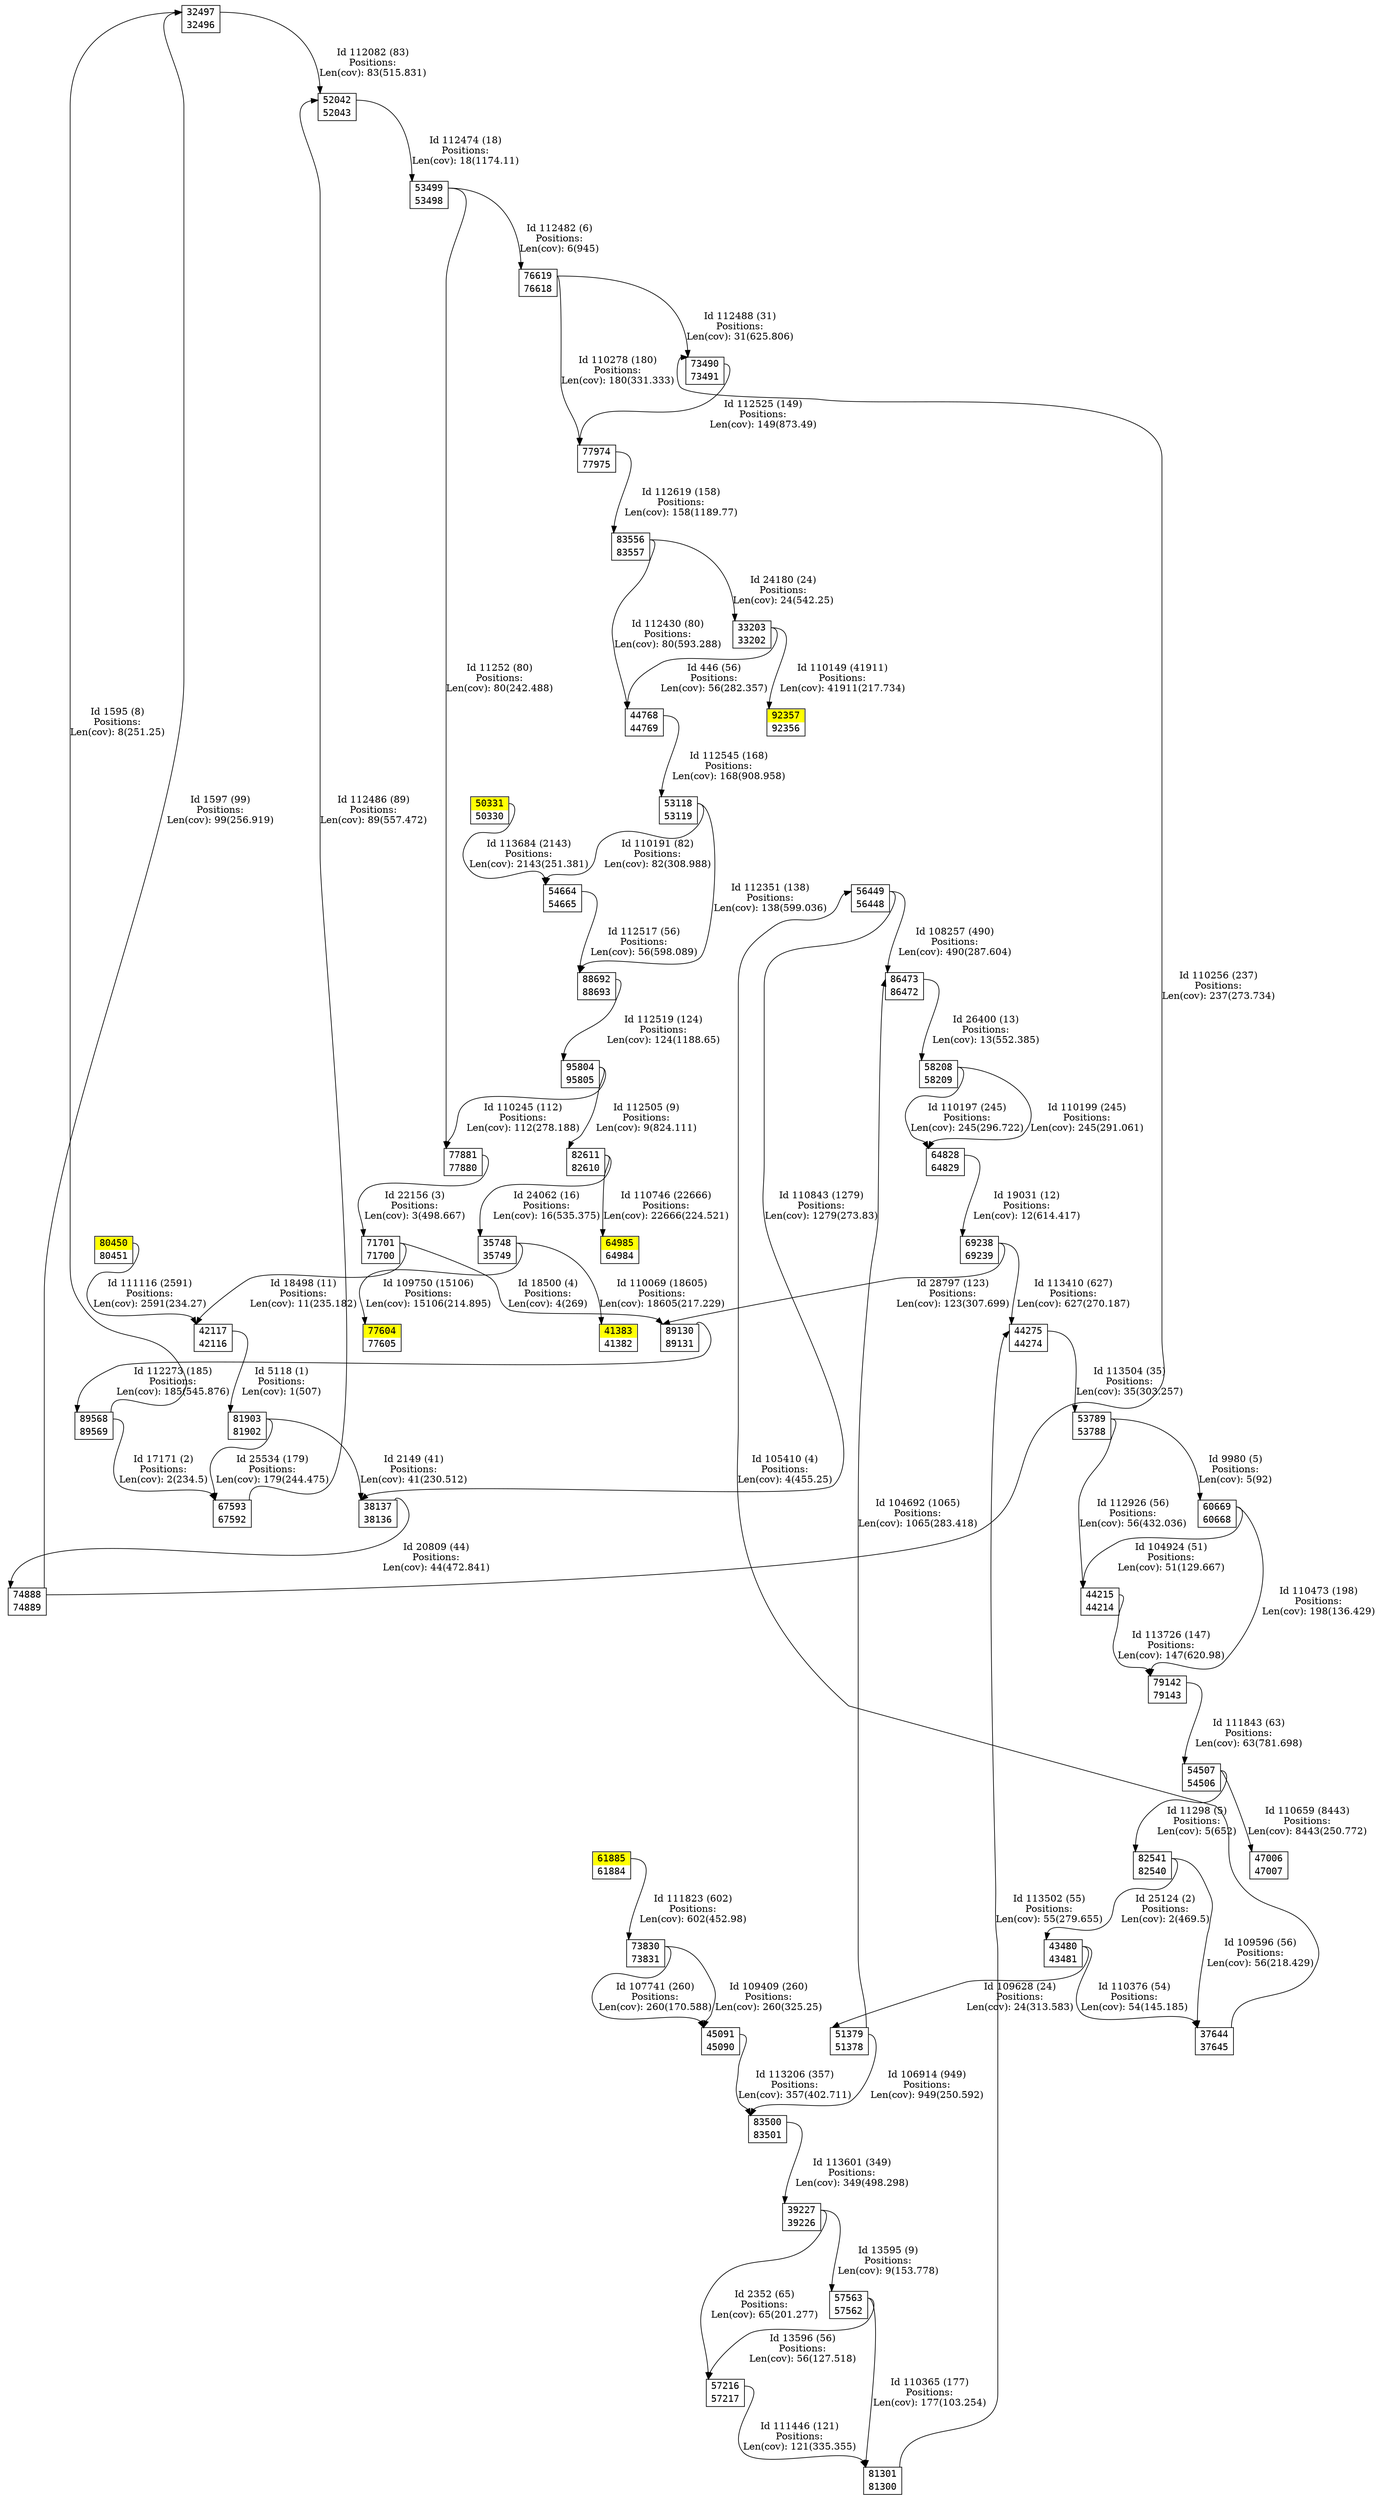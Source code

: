 digraph graph_picture {
node[fontname=<Courier> ,penwidth=<1.8> ,shape=<plaintext> ]
vertex_32496_32497[label=<<TABLE BORDER="1" CELLSPACING="0" >
<TR><TD BORDER="0" PORT = "port_32497_in" color="white" bgcolor="white" ></TD><TD BORDER="0" color="white" bgcolor="white" >32497</TD><TD BORDER="0" PORT = "port_32497_out" color="white" bgcolor="white" ></TD></TR>
<TR><TD BORDER="0" PORT = "port_32496_out" color="white" bgcolor="white" ></TD><TD BORDER="0" color="white" bgcolor="white" >32496</TD><TD BORDER="0" PORT = "port_32496_in" color="white" bgcolor="white" ></TD></TR>
</TABLE>> ,color=<black> ,URL=</vertex/32497.svg> ]
vertex_33202_33203[label=<<TABLE BORDER="1" CELLSPACING="0" >
<TR><TD BORDER="0" PORT = "port_33203_in" color="white" bgcolor="white" ></TD><TD BORDER="0" color="white" bgcolor="white" >33203</TD><TD BORDER="0" PORT = "port_33203_out" color="white" bgcolor="white" ></TD></TR>
<TR><TD BORDER="0" PORT = "port_33202_out" color="white" bgcolor="white" ></TD><TD BORDER="0" color="white" bgcolor="white" >33202</TD><TD BORDER="0" PORT = "port_33202_in" color="white" bgcolor="white" ></TD></TR>
</TABLE>> ,color=<black> ,URL=</vertex/33203.svg> ]
vertex_35748_35749[label=<<TABLE BORDER="1" CELLSPACING="0" >
<TR><TD BORDER="0" PORT = "port_35748_in" color="white" bgcolor="white" ></TD><TD BORDER="0" color="white" bgcolor="white" >35748</TD><TD BORDER="0" PORT = "port_35748_out" color="white" bgcolor="white" ></TD></TR>
<TR><TD BORDER="0" PORT = "port_35749_out" color="white" bgcolor="white" ></TD><TD BORDER="0" color="white" bgcolor="white" >35749</TD><TD BORDER="0" PORT = "port_35749_in" color="white" bgcolor="white" ></TD></TR>
</TABLE>> ,color=<black> ,URL=</vertex/35748.svg> ]
vertex_37644_37645[label=<<TABLE BORDER="1" CELLSPACING="0" >
<TR><TD BORDER="0" PORT = "port_37644_in" color="white" bgcolor="white" ></TD><TD BORDER="0" color="white" bgcolor="white" >37644</TD><TD BORDER="0" PORT = "port_37644_out" color="white" bgcolor="white" ></TD></TR>
<TR><TD BORDER="0" PORT = "port_37645_out" color="white" bgcolor="white" ></TD><TD BORDER="0" color="white" bgcolor="white" >37645</TD><TD BORDER="0" PORT = "port_37645_in" color="white" bgcolor="white" ></TD></TR>
</TABLE>> ,color=<black> ,URL=</vertex/37644.svg> ]
vertex_38136_38137[label=<<TABLE BORDER="1" CELLSPACING="0" >
<TR><TD BORDER="0" PORT = "port_38137_in" color="white" bgcolor="white" ></TD><TD BORDER="0" color="white" bgcolor="white" >38137</TD><TD BORDER="0" PORT = "port_38137_out" color="white" bgcolor="white" ></TD></TR>
<TR><TD BORDER="0" PORT = "port_38136_out" color="white" bgcolor="white" ></TD><TD BORDER="0" color="white" bgcolor="white" >38136</TD><TD BORDER="0" PORT = "port_38136_in" color="white" bgcolor="white" ></TD></TR>
</TABLE>> ,color=<black> ,URL=</vertex/38137.svg> ]
vertex_39226_39227[label=<<TABLE BORDER="1" CELLSPACING="0" >
<TR><TD BORDER="0" PORT = "port_39227_in" color="white" bgcolor="white" ></TD><TD BORDER="0" color="white" bgcolor="white" >39227</TD><TD BORDER="0" PORT = "port_39227_out" color="white" bgcolor="white" ></TD></TR>
<TR><TD BORDER="0" PORT = "port_39226_out" color="white" bgcolor="white" ></TD><TD BORDER="0" color="white" bgcolor="white" >39226</TD><TD BORDER="0" PORT = "port_39226_in" color="white" bgcolor="white" ></TD></TR>
</TABLE>> ,color=<black> ,URL=</vertex/39227.svg> ]
vertex_41382_41383[label=<<TABLE BORDER="1" CELLSPACING="0" >
<TR><TD BORDER="0" PORT = "port_41383_in" color="yellow" bgcolor="yellow" ></TD><TD BORDER="0" color="yellow" bgcolor="yellow" >41383</TD><TD BORDER="0" PORT = "port_41383_out" color="yellow" bgcolor="yellow" ></TD></TR>
<TR><TD BORDER="0" PORT = "port_41382_out" color="white" bgcolor="white" ></TD><TD BORDER="0" color="white" bgcolor="white" >41382</TD><TD BORDER="0" PORT = "port_41382_in" color="white" bgcolor="white" ></TD></TR>
</TABLE>> ,color=<black> ,URL=</vertex/41383.svg> ]
vertex_42116_42117[label=<<TABLE BORDER="1" CELLSPACING="0" >
<TR><TD BORDER="0" PORT = "port_42117_in" color="white" bgcolor="white" ></TD><TD BORDER="0" color="white" bgcolor="white" >42117</TD><TD BORDER="0" PORT = "port_42117_out" color="white" bgcolor="white" ></TD></TR>
<TR><TD BORDER="0" PORT = "port_42116_out" color="white" bgcolor="white" ></TD><TD BORDER="0" color="white" bgcolor="white" >42116</TD><TD BORDER="0" PORT = "port_42116_in" color="white" bgcolor="white" ></TD></TR>
</TABLE>> ,color=<black> ,URL=</vertex/42117.svg> ]
vertex_43480_43481[label=<<TABLE BORDER="1" CELLSPACING="0" >
<TR><TD BORDER="0" PORT = "port_43480_in" color="white" bgcolor="white" ></TD><TD BORDER="0" color="white" bgcolor="white" >43480</TD><TD BORDER="0" PORT = "port_43480_out" color="white" bgcolor="white" ></TD></TR>
<TR><TD BORDER="0" PORT = "port_43481_out" color="white" bgcolor="white" ></TD><TD BORDER="0" color="white" bgcolor="white" >43481</TD><TD BORDER="0" PORT = "port_43481_in" color="white" bgcolor="white" ></TD></TR>
</TABLE>> ,color=<black> ,URL=</vertex/43480.svg> ]
vertex_44214_44215[label=<<TABLE BORDER="1" CELLSPACING="0" >
<TR><TD BORDER="0" PORT = "port_44215_in" color="white" bgcolor="white" ></TD><TD BORDER="0" color="white" bgcolor="white" >44215</TD><TD BORDER="0" PORT = "port_44215_out" color="white" bgcolor="white" ></TD></TR>
<TR><TD BORDER="0" PORT = "port_44214_out" color="white" bgcolor="white" ></TD><TD BORDER="0" color="white" bgcolor="white" >44214</TD><TD BORDER="0" PORT = "port_44214_in" color="white" bgcolor="white" ></TD></TR>
</TABLE>> ,color=<black> ,URL=</vertex/44215.svg> ]
vertex_44274_44275[label=<<TABLE BORDER="1" CELLSPACING="0" >
<TR><TD BORDER="0" PORT = "port_44275_in" color="white" bgcolor="white" ></TD><TD BORDER="0" color="white" bgcolor="white" >44275</TD><TD BORDER="0" PORT = "port_44275_out" color="white" bgcolor="white" ></TD></TR>
<TR><TD BORDER="0" PORT = "port_44274_out" color="white" bgcolor="white" ></TD><TD BORDER="0" color="white" bgcolor="white" >44274</TD><TD BORDER="0" PORT = "port_44274_in" color="white" bgcolor="white" ></TD></TR>
</TABLE>> ,color=<black> ,URL=</vertex/44275.svg> ]
vertex_44768_44769[label=<<TABLE BORDER="1" CELLSPACING="0" >
<TR><TD BORDER="0" PORT = "port_44768_in" color="white" bgcolor="white" ></TD><TD BORDER="0" color="white" bgcolor="white" >44768</TD><TD BORDER="0" PORT = "port_44768_out" color="white" bgcolor="white" ></TD></TR>
<TR><TD BORDER="0" PORT = "port_44769_out" color="white" bgcolor="white" ></TD><TD BORDER="0" color="white" bgcolor="white" >44769</TD><TD BORDER="0" PORT = "port_44769_in" color="white" bgcolor="white" ></TD></TR>
</TABLE>> ,color=<black> ,URL=</vertex/44768.svg> ]
vertex_45090_45091[label=<<TABLE BORDER="1" CELLSPACING="0" >
<TR><TD BORDER="0" PORT = "port_45091_in" color="white" bgcolor="white" ></TD><TD BORDER="0" color="white" bgcolor="white" >45091</TD><TD BORDER="0" PORT = "port_45091_out" color="white" bgcolor="white" ></TD></TR>
<TR><TD BORDER="0" PORT = "port_45090_out" color="white" bgcolor="white" ></TD><TD BORDER="0" color="white" bgcolor="white" >45090</TD><TD BORDER="0" PORT = "port_45090_in" color="white" bgcolor="white" ></TD></TR>
</TABLE>> ,color=<black> ,URL=</vertex/45091.svg> ]
vertex_47006_47007[label=<<TABLE BORDER="1" CELLSPACING="0" >
<TR><TD BORDER="0" PORT = "port_47006_in" color="white" bgcolor="white" ></TD><TD BORDER="0" color="white" bgcolor="white" >47006</TD><TD BORDER="0" PORT = "port_47006_out" color="white" bgcolor="white" ></TD></TR>
<TR><TD BORDER="0" PORT = "port_47007_out" color="white" bgcolor="white" ></TD><TD BORDER="0" color="white" bgcolor="white" >47007</TD><TD BORDER="0" PORT = "port_47007_in" color="white" bgcolor="white" ></TD></TR>
</TABLE>> ,color=<black> ,URL=</vertex/47006.svg> ]
vertex_50330_50331[label=<<TABLE BORDER="1" CELLSPACING="0" >
<TR><TD BORDER="0" PORT = "port_50331_in" color="yellow" bgcolor="yellow" ></TD><TD BORDER="0" color="yellow" bgcolor="yellow" >50331</TD><TD BORDER="0" PORT = "port_50331_out" color="yellow" bgcolor="yellow" ></TD></TR>
<TR><TD BORDER="0" PORT = "port_50330_out" color="white" bgcolor="white" ></TD><TD BORDER="0" color="white" bgcolor="white" >50330</TD><TD BORDER="0" PORT = "port_50330_in" color="white" bgcolor="white" ></TD></TR>
</TABLE>> ,color=<black> ,URL=</vertex/50331.svg> ]
vertex_51378_51379[label=<<TABLE BORDER="1" CELLSPACING="0" >
<TR><TD BORDER="0" PORT = "port_51379_in" color="white" bgcolor="white" ></TD><TD BORDER="0" color="white" bgcolor="white" >51379</TD><TD BORDER="0" PORT = "port_51379_out" color="white" bgcolor="white" ></TD></TR>
<TR><TD BORDER="0" PORT = "port_51378_out" color="white" bgcolor="white" ></TD><TD BORDER="0" color="white" bgcolor="white" >51378</TD><TD BORDER="0" PORT = "port_51378_in" color="white" bgcolor="white" ></TD></TR>
</TABLE>> ,color=<black> ,URL=</vertex/51379.svg> ]
vertex_52042_52043[label=<<TABLE BORDER="1" CELLSPACING="0" >
<TR><TD BORDER="0" PORT = "port_52042_in" color="white" bgcolor="white" ></TD><TD BORDER="0" color="white" bgcolor="white" >52042</TD><TD BORDER="0" PORT = "port_52042_out" color="white" bgcolor="white" ></TD></TR>
<TR><TD BORDER="0" PORT = "port_52043_out" color="white" bgcolor="white" ></TD><TD BORDER="0" color="white" bgcolor="white" >52043</TD><TD BORDER="0" PORT = "port_52043_in" color="white" bgcolor="white" ></TD></TR>
</TABLE>> ,color=<black> ,URL=</vertex/52042.svg> ]
vertex_53118_53119[label=<<TABLE BORDER="1" CELLSPACING="0" >
<TR><TD BORDER="0" PORT = "port_53118_in" color="white" bgcolor="white" ></TD><TD BORDER="0" color="white" bgcolor="white" >53118</TD><TD BORDER="0" PORT = "port_53118_out" color="white" bgcolor="white" ></TD></TR>
<TR><TD BORDER="0" PORT = "port_53119_out" color="white" bgcolor="white" ></TD><TD BORDER="0" color="white" bgcolor="white" >53119</TD><TD BORDER="0" PORT = "port_53119_in" color="white" bgcolor="white" ></TD></TR>
</TABLE>> ,color=<black> ,URL=</vertex/53118.svg> ]
vertex_53498_53499[label=<<TABLE BORDER="1" CELLSPACING="0" >
<TR><TD BORDER="0" PORT = "port_53499_in" color="white" bgcolor="white" ></TD><TD BORDER="0" color="white" bgcolor="white" >53499</TD><TD BORDER="0" PORT = "port_53499_out" color="white" bgcolor="white" ></TD></TR>
<TR><TD BORDER="0" PORT = "port_53498_out" color="white" bgcolor="white" ></TD><TD BORDER="0" color="white" bgcolor="white" >53498</TD><TD BORDER="0" PORT = "port_53498_in" color="white" bgcolor="white" ></TD></TR>
</TABLE>> ,color=<black> ,URL=</vertex/53499.svg> ]
vertex_53788_53789[label=<<TABLE BORDER="1" CELLSPACING="0" >
<TR><TD BORDER="0" PORT = "port_53789_in" color="white" bgcolor="white" ></TD><TD BORDER="0" color="white" bgcolor="white" >53789</TD><TD BORDER="0" PORT = "port_53789_out" color="white" bgcolor="white" ></TD></TR>
<TR><TD BORDER="0" PORT = "port_53788_out" color="white" bgcolor="white" ></TD><TD BORDER="0" color="white" bgcolor="white" >53788</TD><TD BORDER="0" PORT = "port_53788_in" color="white" bgcolor="white" ></TD></TR>
</TABLE>> ,color=<black> ,URL=</vertex/53789.svg> ]
vertex_54506_54507[label=<<TABLE BORDER="1" CELLSPACING="0" >
<TR><TD BORDER="0" PORT = "port_54507_in" color="white" bgcolor="white" ></TD><TD BORDER="0" color="white" bgcolor="white" >54507</TD><TD BORDER="0" PORT = "port_54507_out" color="white" bgcolor="white" ></TD></TR>
<TR><TD BORDER="0" PORT = "port_54506_out" color="white" bgcolor="white" ></TD><TD BORDER="0" color="white" bgcolor="white" >54506</TD><TD BORDER="0" PORT = "port_54506_in" color="white" bgcolor="white" ></TD></TR>
</TABLE>> ,color=<black> ,URL=</vertex/54507.svg> ]
vertex_54664_54665[label=<<TABLE BORDER="1" CELLSPACING="0" >
<TR><TD BORDER="0" PORT = "port_54664_in" color="white" bgcolor="white" ></TD><TD BORDER="0" color="white" bgcolor="white" >54664</TD><TD BORDER="0" PORT = "port_54664_out" color="white" bgcolor="white" ></TD></TR>
<TR><TD BORDER="0" PORT = "port_54665_out" color="white" bgcolor="white" ></TD><TD BORDER="0" color="white" bgcolor="white" >54665</TD><TD BORDER="0" PORT = "port_54665_in" color="white" bgcolor="white" ></TD></TR>
</TABLE>> ,color=<black> ,URL=</vertex/54664.svg> ]
vertex_56448_56449[label=<<TABLE BORDER="1" CELLSPACING="0" >
<TR><TD BORDER="0" PORT = "port_56449_in" color="white" bgcolor="white" ></TD><TD BORDER="0" color="white" bgcolor="white" >56449</TD><TD BORDER="0" PORT = "port_56449_out" color="white" bgcolor="white" ></TD></TR>
<TR><TD BORDER="0" PORT = "port_56448_out" color="white" bgcolor="white" ></TD><TD BORDER="0" color="white" bgcolor="white" >56448</TD><TD BORDER="0" PORT = "port_56448_in" color="white" bgcolor="white" ></TD></TR>
</TABLE>> ,color=<black> ,URL=</vertex/56449.svg> ]
vertex_57216_57217[label=<<TABLE BORDER="1" CELLSPACING="0" >
<TR><TD BORDER="0" PORT = "port_57216_in" color="white" bgcolor="white" ></TD><TD BORDER="0" color="white" bgcolor="white" >57216</TD><TD BORDER="0" PORT = "port_57216_out" color="white" bgcolor="white" ></TD></TR>
<TR><TD BORDER="0" PORT = "port_57217_out" color="white" bgcolor="white" ></TD><TD BORDER="0" color="white" bgcolor="white" >57217</TD><TD BORDER="0" PORT = "port_57217_in" color="white" bgcolor="white" ></TD></TR>
</TABLE>> ,color=<black> ,URL=</vertex/57216.svg> ]
vertex_57562_57563[label=<<TABLE BORDER="1" CELLSPACING="0" >
<TR><TD BORDER="0" PORT = "port_57563_in" color="white" bgcolor="white" ></TD><TD BORDER="0" color="white" bgcolor="white" >57563</TD><TD BORDER="0" PORT = "port_57563_out" color="white" bgcolor="white" ></TD></TR>
<TR><TD BORDER="0" PORT = "port_57562_out" color="white" bgcolor="white" ></TD><TD BORDER="0" color="white" bgcolor="white" >57562</TD><TD BORDER="0" PORT = "port_57562_in" color="white" bgcolor="white" ></TD></TR>
</TABLE>> ,color=<black> ,URL=</vertex/57563.svg> ]
vertex_58208_58209[label=<<TABLE BORDER="1" CELLSPACING="0" >
<TR><TD BORDER="0" PORT = "port_58208_in" color="white" bgcolor="white" ></TD><TD BORDER="0" color="white" bgcolor="white" >58208</TD><TD BORDER="0" PORT = "port_58208_out" color="white" bgcolor="white" ></TD></TR>
<TR><TD BORDER="0" PORT = "port_58209_out" color="white" bgcolor="white" ></TD><TD BORDER="0" color="white" bgcolor="white" >58209</TD><TD BORDER="0" PORT = "port_58209_in" color="white" bgcolor="white" ></TD></TR>
</TABLE>> ,color=<black> ,URL=</vertex/58208.svg> ]
vertex_60668_60669[label=<<TABLE BORDER="1" CELLSPACING="0" >
<TR><TD BORDER="0" PORT = "port_60669_in" color="white" bgcolor="white" ></TD><TD BORDER="0" color="white" bgcolor="white" >60669</TD><TD BORDER="0" PORT = "port_60669_out" color="white" bgcolor="white" ></TD></TR>
<TR><TD BORDER="0" PORT = "port_60668_out" color="white" bgcolor="white" ></TD><TD BORDER="0" color="white" bgcolor="white" >60668</TD><TD BORDER="0" PORT = "port_60668_in" color="white" bgcolor="white" ></TD></TR>
</TABLE>> ,color=<black> ,URL=</vertex/60669.svg> ]
vertex_61884_61885[label=<<TABLE BORDER="1" CELLSPACING="0" >
<TR><TD BORDER="0" PORT = "port_61885_in" color="yellow" bgcolor="yellow" ></TD><TD BORDER="0" color="yellow" bgcolor="yellow" >61885</TD><TD BORDER="0" PORT = "port_61885_out" color="yellow" bgcolor="yellow" ></TD></TR>
<TR><TD BORDER="0" PORT = "port_61884_out" color="white" bgcolor="white" ></TD><TD BORDER="0" color="white" bgcolor="white" >61884</TD><TD BORDER="0" PORT = "port_61884_in" color="white" bgcolor="white" ></TD></TR>
</TABLE>> ,color=<black> ,URL=</vertex/61885.svg> ]
vertex_64828_64829[label=<<TABLE BORDER="1" CELLSPACING="0" >
<TR><TD BORDER="0" PORT = "port_64828_in" color="white" bgcolor="white" ></TD><TD BORDER="0" color="white" bgcolor="white" >64828</TD><TD BORDER="0" PORT = "port_64828_out" color="white" bgcolor="white" ></TD></TR>
<TR><TD BORDER="0" PORT = "port_64829_out" color="white" bgcolor="white" ></TD><TD BORDER="0" color="white" bgcolor="white" >64829</TD><TD BORDER="0" PORT = "port_64829_in" color="white" bgcolor="white" ></TD></TR>
</TABLE>> ,color=<black> ,URL=</vertex/64828.svg> ]
vertex_64984_64985[label=<<TABLE BORDER="1" CELLSPACING="0" >
<TR><TD BORDER="0" PORT = "port_64985_in" color="yellow" bgcolor="yellow" ></TD><TD BORDER="0" color="yellow" bgcolor="yellow" >64985</TD><TD BORDER="0" PORT = "port_64985_out" color="yellow" bgcolor="yellow" ></TD></TR>
<TR><TD BORDER="0" PORT = "port_64984_out" color="white" bgcolor="white" ></TD><TD BORDER="0" color="white" bgcolor="white" >64984</TD><TD BORDER="0" PORT = "port_64984_in" color="white" bgcolor="white" ></TD></TR>
</TABLE>> ,color=<black> ,URL=</vertex/64985.svg> ]
vertex_67592_67593[label=<<TABLE BORDER="1" CELLSPACING="0" >
<TR><TD BORDER="0" PORT = "port_67593_in" color="white" bgcolor="white" ></TD><TD BORDER="0" color="white" bgcolor="white" >67593</TD><TD BORDER="0" PORT = "port_67593_out" color="white" bgcolor="white" ></TD></TR>
<TR><TD BORDER="0" PORT = "port_67592_out" color="white" bgcolor="white" ></TD><TD BORDER="0" color="white" bgcolor="white" >67592</TD><TD BORDER="0" PORT = "port_67592_in" color="white" bgcolor="white" ></TD></TR>
</TABLE>> ,color=<black> ,URL=</vertex/67593.svg> ]
vertex_69238_69239[label=<<TABLE BORDER="1" CELLSPACING="0" >
<TR><TD BORDER="0" PORT = "port_69238_in" color="white" bgcolor="white" ></TD><TD BORDER="0" color="white" bgcolor="white" >69238</TD><TD BORDER="0" PORT = "port_69238_out" color="white" bgcolor="white" ></TD></TR>
<TR><TD BORDER="0" PORT = "port_69239_out" color="white" bgcolor="white" ></TD><TD BORDER="0" color="white" bgcolor="white" >69239</TD><TD BORDER="0" PORT = "port_69239_in" color="white" bgcolor="white" ></TD></TR>
</TABLE>> ,color=<black> ,URL=</vertex/69238.svg> ]
vertex_71700_71701[label=<<TABLE BORDER="1" CELLSPACING="0" >
<TR><TD BORDER="0" PORT = "port_71701_in" color="white" bgcolor="white" ></TD><TD BORDER="0" color="white" bgcolor="white" >71701</TD><TD BORDER="0" PORT = "port_71701_out" color="white" bgcolor="white" ></TD></TR>
<TR><TD BORDER="0" PORT = "port_71700_out" color="white" bgcolor="white" ></TD><TD BORDER="0" color="white" bgcolor="white" >71700</TD><TD BORDER="0" PORT = "port_71700_in" color="white" bgcolor="white" ></TD></TR>
</TABLE>> ,color=<black> ,URL=</vertex/71701.svg> ]
vertex_73490_73491[label=<<TABLE BORDER="1" CELLSPACING="0" >
<TR><TD BORDER="0" PORT = "port_73490_in" color="white" bgcolor="white" ></TD><TD BORDER="0" color="white" bgcolor="white" >73490</TD><TD BORDER="0" PORT = "port_73490_out" color="white" bgcolor="white" ></TD></TR>
<TR><TD BORDER="0" PORT = "port_73491_out" color="white" bgcolor="white" ></TD><TD BORDER="0" color="white" bgcolor="white" >73491</TD><TD BORDER="0" PORT = "port_73491_in" color="white" bgcolor="white" ></TD></TR>
</TABLE>> ,color=<black> ,URL=</vertex/73490.svg> ]
vertex_73830_73831[label=<<TABLE BORDER="1" CELLSPACING="0" >
<TR><TD BORDER="0" PORT = "port_73830_in" color="white" bgcolor="white" ></TD><TD BORDER="0" color="white" bgcolor="white" >73830</TD><TD BORDER="0" PORT = "port_73830_out" color="white" bgcolor="white" ></TD></TR>
<TR><TD BORDER="0" PORT = "port_73831_out" color="white" bgcolor="white" ></TD><TD BORDER="0" color="white" bgcolor="white" >73831</TD><TD BORDER="0" PORT = "port_73831_in" color="white" bgcolor="white" ></TD></TR>
</TABLE>> ,color=<black> ,URL=</vertex/73830.svg> ]
vertex_74888_74889[label=<<TABLE BORDER="1" CELLSPACING="0" >
<TR><TD BORDER="0" PORT = "port_74888_in" color="white" bgcolor="white" ></TD><TD BORDER="0" color="white" bgcolor="white" >74888</TD><TD BORDER="0" PORT = "port_74888_out" color="white" bgcolor="white" ></TD></TR>
<TR><TD BORDER="0" PORT = "port_74889_out" color="white" bgcolor="white" ></TD><TD BORDER="0" color="white" bgcolor="white" >74889</TD><TD BORDER="0" PORT = "port_74889_in" color="white" bgcolor="white" ></TD></TR>
</TABLE>> ,color=<black> ,URL=</vertex/74888.svg> ]
vertex_76618_76619[label=<<TABLE BORDER="1" CELLSPACING="0" >
<TR><TD BORDER="0" PORT = "port_76619_in" color="white" bgcolor="white" ></TD><TD BORDER="0" color="white" bgcolor="white" >76619</TD><TD BORDER="0" PORT = "port_76619_out" color="white" bgcolor="white" ></TD></TR>
<TR><TD BORDER="0" PORT = "port_76618_out" color="white" bgcolor="white" ></TD><TD BORDER="0" color="white" bgcolor="white" >76618</TD><TD BORDER="0" PORT = "port_76618_in" color="white" bgcolor="white" ></TD></TR>
</TABLE>> ,color=<black> ,URL=</vertex/76619.svg> ]
vertex_77604_77605[label=<<TABLE BORDER="1" CELLSPACING="0" >
<TR><TD BORDER="0" PORT = "port_77604_in" color="yellow" bgcolor="yellow" ></TD><TD BORDER="0" color="yellow" bgcolor="yellow" >77604</TD><TD BORDER="0" PORT = "port_77604_out" color="yellow" bgcolor="yellow" ></TD></TR>
<TR><TD BORDER="0" PORT = "port_77605_out" color="white" bgcolor="white" ></TD><TD BORDER="0" color="white" bgcolor="white" >77605</TD><TD BORDER="0" PORT = "port_77605_in" color="white" bgcolor="white" ></TD></TR>
</TABLE>> ,color=<black> ,URL=</vertex/77604.svg> ]
vertex_77880_77881[label=<<TABLE BORDER="1" CELLSPACING="0" >
<TR><TD BORDER="0" PORT = "port_77881_in" color="white" bgcolor="white" ></TD><TD BORDER="0" color="white" bgcolor="white" >77881</TD><TD BORDER="0" PORT = "port_77881_out" color="white" bgcolor="white" ></TD></TR>
<TR><TD BORDER="0" PORT = "port_77880_out" color="white" bgcolor="white" ></TD><TD BORDER="0" color="white" bgcolor="white" >77880</TD><TD BORDER="0" PORT = "port_77880_in" color="white" bgcolor="white" ></TD></TR>
</TABLE>> ,color=<black> ,URL=</vertex/77881.svg> ]
vertex_77974_77975[label=<<TABLE BORDER="1" CELLSPACING="0" >
<TR><TD BORDER="0" PORT = "port_77974_in" color="white" bgcolor="white" ></TD><TD BORDER="0" color="white" bgcolor="white" >77974</TD><TD BORDER="0" PORT = "port_77974_out" color="white" bgcolor="white" ></TD></TR>
<TR><TD BORDER="0" PORT = "port_77975_out" color="white" bgcolor="white" ></TD><TD BORDER="0" color="white" bgcolor="white" >77975</TD><TD BORDER="0" PORT = "port_77975_in" color="white" bgcolor="white" ></TD></TR>
</TABLE>> ,color=<black> ,URL=</vertex/77974.svg> ]
vertex_79142_79143[label=<<TABLE BORDER="1" CELLSPACING="0" >
<TR><TD BORDER="0" PORT = "port_79142_in" color="white" bgcolor="white" ></TD><TD BORDER="0" color="white" bgcolor="white" >79142</TD><TD BORDER="0" PORT = "port_79142_out" color="white" bgcolor="white" ></TD></TR>
<TR><TD BORDER="0" PORT = "port_79143_out" color="white" bgcolor="white" ></TD><TD BORDER="0" color="white" bgcolor="white" >79143</TD><TD BORDER="0" PORT = "port_79143_in" color="white" bgcolor="white" ></TD></TR>
</TABLE>> ,color=<black> ,URL=</vertex/79142.svg> ]
vertex_80450_80451[label=<<TABLE BORDER="1" CELLSPACING="0" >
<TR><TD BORDER="0" PORT = "port_80450_in" color="yellow" bgcolor="yellow" ></TD><TD BORDER="0" color="yellow" bgcolor="yellow" >80450</TD><TD BORDER="0" PORT = "port_80450_out" color="yellow" bgcolor="yellow" ></TD></TR>
<TR><TD BORDER="0" PORT = "port_80451_out" color="white" bgcolor="white" ></TD><TD BORDER="0" color="white" bgcolor="white" >80451</TD><TD BORDER="0" PORT = "port_80451_in" color="white" bgcolor="white" ></TD></TR>
</TABLE>> ,color=<black> ,URL=</vertex/80450.svg> ]
vertex_81300_81301[label=<<TABLE BORDER="1" CELLSPACING="0" >
<TR><TD BORDER="0" PORT = "port_81301_in" color="white" bgcolor="white" ></TD><TD BORDER="0" color="white" bgcolor="white" >81301</TD><TD BORDER="0" PORT = "port_81301_out" color="white" bgcolor="white" ></TD></TR>
<TR><TD BORDER="0" PORT = "port_81300_out" color="white" bgcolor="white" ></TD><TD BORDER="0" color="white" bgcolor="white" >81300</TD><TD BORDER="0" PORT = "port_81300_in" color="white" bgcolor="white" ></TD></TR>
</TABLE>> ,color=<black> ,URL=</vertex/81301.svg> ]
vertex_81902_81903[label=<<TABLE BORDER="1" CELLSPACING="0" >
<TR><TD BORDER="0" PORT = "port_81903_in" color="white" bgcolor="white" ></TD><TD BORDER="0" color="white" bgcolor="white" >81903</TD><TD BORDER="0" PORT = "port_81903_out" color="white" bgcolor="white" ></TD></TR>
<TR><TD BORDER="0" PORT = "port_81902_out" color="white" bgcolor="white" ></TD><TD BORDER="0" color="white" bgcolor="white" >81902</TD><TD BORDER="0" PORT = "port_81902_in" color="white" bgcolor="white" ></TD></TR>
</TABLE>> ,color=<black> ,URL=</vertex/81903.svg> ]
vertex_82540_82541[label=<<TABLE BORDER="1" CELLSPACING="0" >
<TR><TD BORDER="0" PORT = "port_82541_in" color="white" bgcolor="white" ></TD><TD BORDER="0" color="white" bgcolor="white" >82541</TD><TD BORDER="0" PORT = "port_82541_out" color="white" bgcolor="white" ></TD></TR>
<TR><TD BORDER="0" PORT = "port_82540_out" color="white" bgcolor="white" ></TD><TD BORDER="0" color="white" bgcolor="white" >82540</TD><TD BORDER="0" PORT = "port_82540_in" color="white" bgcolor="white" ></TD></TR>
</TABLE>> ,color=<black> ,URL=</vertex/82541.svg> ]
vertex_82610_82611[label=<<TABLE BORDER="1" CELLSPACING="0" >
<TR><TD BORDER="0" PORT = "port_82611_in" color="white" bgcolor="white" ></TD><TD BORDER="0" color="white" bgcolor="white" >82611</TD><TD BORDER="0" PORT = "port_82611_out" color="white" bgcolor="white" ></TD></TR>
<TR><TD BORDER="0" PORT = "port_82610_out" color="white" bgcolor="white" ></TD><TD BORDER="0" color="white" bgcolor="white" >82610</TD><TD BORDER="0" PORT = "port_82610_in" color="white" bgcolor="white" ></TD></TR>
</TABLE>> ,color=<black> ,URL=</vertex/82611.svg> ]
vertex_83500_83501[label=<<TABLE BORDER="1" CELLSPACING="0" >
<TR><TD BORDER="0" PORT = "port_83500_in" color="white" bgcolor="white" ></TD><TD BORDER="0" color="white" bgcolor="white" >83500</TD><TD BORDER="0" PORT = "port_83500_out" color="white" bgcolor="white" ></TD></TR>
<TR><TD BORDER="0" PORT = "port_83501_out" color="white" bgcolor="white" ></TD><TD BORDER="0" color="white" bgcolor="white" >83501</TD><TD BORDER="0" PORT = "port_83501_in" color="white" bgcolor="white" ></TD></TR>
</TABLE>> ,color=<black> ,URL=</vertex/83500.svg> ]
vertex_83556_83557[label=<<TABLE BORDER="1" CELLSPACING="0" >
<TR><TD BORDER="0" PORT = "port_83556_in" color="white" bgcolor="white" ></TD><TD BORDER="0" color="white" bgcolor="white" >83556</TD><TD BORDER="0" PORT = "port_83556_out" color="white" bgcolor="white" ></TD></TR>
<TR><TD BORDER="0" PORT = "port_83557_out" color="white" bgcolor="white" ></TD><TD BORDER="0" color="white" bgcolor="white" >83557</TD><TD BORDER="0" PORT = "port_83557_in" color="white" bgcolor="white" ></TD></TR>
</TABLE>> ,color=<black> ,URL=</vertex/83556.svg> ]
vertex_86472_86473[label=<<TABLE BORDER="1" CELLSPACING="0" >
<TR><TD BORDER="0" PORT = "port_86473_in" color="white" bgcolor="white" ></TD><TD BORDER="0" color="white" bgcolor="white" >86473</TD><TD BORDER="0" PORT = "port_86473_out" color="white" bgcolor="white" ></TD></TR>
<TR><TD BORDER="0" PORT = "port_86472_out" color="white" bgcolor="white" ></TD><TD BORDER="0" color="white" bgcolor="white" >86472</TD><TD BORDER="0" PORT = "port_86472_in" color="white" bgcolor="white" ></TD></TR>
</TABLE>> ,color=<black> ,URL=</vertex/86473.svg> ]
vertex_88692_88693[label=<<TABLE BORDER="1" CELLSPACING="0" >
<TR><TD BORDER="0" PORT = "port_88692_in" color="white" bgcolor="white" ></TD><TD BORDER="0" color="white" bgcolor="white" >88692</TD><TD BORDER="0" PORT = "port_88692_out" color="white" bgcolor="white" ></TD></TR>
<TR><TD BORDER="0" PORT = "port_88693_out" color="white" bgcolor="white" ></TD><TD BORDER="0" color="white" bgcolor="white" >88693</TD><TD BORDER="0" PORT = "port_88693_in" color="white" bgcolor="white" ></TD></TR>
</TABLE>> ,color=<black> ,URL=</vertex/88692.svg> ]
vertex_89130_89131[label=<<TABLE BORDER="1" CELLSPACING="0" >
<TR><TD BORDER="0" PORT = "port_89130_in" color="white" bgcolor="white" ></TD><TD BORDER="0" color="white" bgcolor="white" >89130</TD><TD BORDER="0" PORT = "port_89130_out" color="white" bgcolor="white" ></TD></TR>
<TR><TD BORDER="0" PORT = "port_89131_out" color="white" bgcolor="white" ></TD><TD BORDER="0" color="white" bgcolor="white" >89131</TD><TD BORDER="0" PORT = "port_89131_in" color="white" bgcolor="white" ></TD></TR>
</TABLE>> ,color=<black> ,URL=</vertex/89130.svg> ]
vertex_89568_89569[label=<<TABLE BORDER="1" CELLSPACING="0" >
<TR><TD BORDER="0" PORT = "port_89568_in" color="white" bgcolor="white" ></TD><TD BORDER="0" color="white" bgcolor="white" >89568</TD><TD BORDER="0" PORT = "port_89568_out" color="white" bgcolor="white" ></TD></TR>
<TR><TD BORDER="0" PORT = "port_89569_out" color="white" bgcolor="white" ></TD><TD BORDER="0" color="white" bgcolor="white" >89569</TD><TD BORDER="0" PORT = "port_89569_in" color="white" bgcolor="white" ></TD></TR>
</TABLE>> ,color=<black> ,URL=</vertex/89568.svg> ]
vertex_92356_92357[label=<<TABLE BORDER="1" CELLSPACING="0" >
<TR><TD BORDER="0" PORT = "port_92357_in" color="yellow" bgcolor="yellow" ></TD><TD BORDER="0" color="yellow" bgcolor="yellow" >92357</TD><TD BORDER="0" PORT = "port_92357_out" color="yellow" bgcolor="yellow" ></TD></TR>
<TR><TD BORDER="0" PORT = "port_92356_out" color="white" bgcolor="white" ></TD><TD BORDER="0" color="white" bgcolor="white" >92356</TD><TD BORDER="0" PORT = "port_92356_in" color="white" bgcolor="white" ></TD></TR>
</TABLE>> ,color=<black> ,URL=</vertex/92357.svg> ]
vertex_95804_95805[label=<<TABLE BORDER="1" CELLSPACING="0" >
<TR><TD BORDER="0" PORT = "port_95804_in" color="white" bgcolor="white" ></TD><TD BORDER="0" color="white" bgcolor="white" >95804</TD><TD BORDER="0" PORT = "port_95804_out" color="white" bgcolor="white" ></TD></TR>
<TR><TD BORDER="0" PORT = "port_95805_out" color="white" bgcolor="white" ></TD><TD BORDER="0" color="white" bgcolor="white" >95805</TD><TD BORDER="0" PORT = "port_95805_in" color="white" bgcolor="white" ></TD></TR>
</TABLE>> ,color=<black> ,URL=</vertex/95804.svg> ]
vertex_33202_33203:port_33203_out->vertex_44768_44769:port_44768_in[label="Id 446 (56)\nPositions:\nLen(cov): 56(282.357)" ,color=<black> ]
vertex_89568_89569:port_89568_out->vertex_32496_32497:port_32497_in[label="Id 1595 (8)\nPositions:\nLen(cov): 8(251.25)" ,color=<black> ]
vertex_74888_74889:port_74888_out->vertex_32496_32497:port_32497_in[label="Id 1597 (99)\nPositions:\nLen(cov): 99(256.919)" ,color=<black> ]
vertex_81902_81903:port_81903_out->vertex_38136_38137:port_38137_in[label="Id 2149 (41)\nPositions:\nLen(cov): 41(230.512)" ,color=<black> ]
vertex_39226_39227:port_39227_out->vertex_57216_57217:port_57216_in[label="Id 2352 (65)\nPositions:\nLen(cov): 65(201.277)" ,color=<black> ]
vertex_42116_42117:port_42117_out->vertex_81902_81903:port_81903_in[label="Id 5118 (1)\nPositions:\nLen(cov): 1(507)" ,color=<black> ]
vertex_53788_53789:port_53789_out->vertex_60668_60669:port_60669_in[label="Id 9980 (5)\nPositions:\nLen(cov): 5(92)" ,color=<black> ]
vertex_53498_53499:port_53499_out->vertex_77880_77881:port_77881_in[label="Id 11252 (80)\nPositions:\nLen(cov): 80(242.488)" ,color=<black> ]
vertex_54506_54507:port_54507_out->vertex_82540_82541:port_82541_in[label="Id 11298 (5)\nPositions:\nLen(cov): 5(652)" ,color=<black> ]
vertex_39226_39227:port_39227_out->vertex_57562_57563:port_57563_in[label="Id 13595 (9)\nPositions:\nLen(cov): 9(153.778)" ,color=<black> ]
vertex_57562_57563:port_57563_out->vertex_57216_57217:port_57216_in[label="Id 13596 (56)\nPositions:\nLen(cov): 56(127.518)" ,color=<black> ]
vertex_89568_89569:port_89568_out->vertex_67592_67593:port_67593_in[label="Id 17171 (2)\nPositions:\nLen(cov): 2(234.5)" ,color=<black> ]
vertex_71700_71701:port_71701_out->vertex_42116_42117:port_42117_in[label="Id 18498 (11)\nPositions:\nLen(cov): 11(235.182)" ,color=<black> ]
vertex_71700_71701:port_71701_out->vertex_89130_89131:port_89130_in[label="Id 18500 (4)\nPositions:\nLen(cov): 4(269)" ,color=<black> ]
vertex_64828_64829:port_64828_out->vertex_69238_69239:port_69238_in[label="Id 19031 (12)\nPositions:\nLen(cov): 12(614.417)" ,color=<black> ]
vertex_38136_38137:port_38137_out->vertex_74888_74889:port_74888_in[label="Id 20809 (44)\nPositions:\nLen(cov): 44(472.841)" ,color=<black> ]
vertex_77880_77881:port_77881_out->vertex_71700_71701:port_71701_in[label="Id 22156 (3)\nPositions:\nLen(cov): 3(498.667)" ,color=<black> ]
vertex_82610_82611:port_82611_out->vertex_35748_35749:port_35748_in[label="Id 24062 (16)\nPositions:\nLen(cov): 16(535.375)" ,color=<black> ]
vertex_83556_83557:port_83556_out->vertex_33202_33203:port_33203_in[label="Id 24180 (24)\nPositions:\nLen(cov): 24(542.25)" ,color=<black> ]
vertex_82540_82541:port_82541_out->vertex_43480_43481:port_43480_in[label="Id 25124 (2)\nPositions:\nLen(cov): 2(469.5)" ,color=<black> ]
vertex_81902_81903:port_81903_out->vertex_67592_67593:port_67593_in[label="Id 25534 (179)\nPositions:\nLen(cov): 179(244.475)" ,color=<black> ]
vertex_86472_86473:port_86473_out->vertex_58208_58209:port_58208_in[label="Id 26400 (13)\nPositions:\nLen(cov): 13(552.385)" ,color=<black> ]
vertex_69238_69239:port_69238_out->vertex_89130_89131:port_89130_in[label="Id 28797 (123)\nPositions:\nLen(cov): 123(307.699)" ,color=<black> ]
vertex_51378_51379:port_51379_out->vertex_86472_86473:port_86473_in[label="Id 104692 (1065)\nPositions:\nLen(cov): 1065(283.418)" ,color=<black> ]
vertex_60668_60669:port_60669_out->vertex_44214_44215:port_44215_in[label="Id 104924 (51)\nPositions:\nLen(cov): 51(129.667)" ,color=<black> ]
vertex_37644_37645:port_37644_out->vertex_56448_56449:port_56449_in[label="Id 105410 (4)\nPositions:\nLen(cov): 4(455.25)" ,color=<black> ]
vertex_51378_51379:port_51379_out->vertex_83500_83501:port_83500_in[label="Id 106914 (949)\nPositions:\nLen(cov): 949(250.592)" ,color=<black> ]
vertex_73830_73831:port_73830_out->vertex_45090_45091:port_45091_in[label="Id 107741 (260)\nPositions:\nLen(cov): 260(170.588)" ,color=<black> ]
vertex_56448_56449:port_56449_out->vertex_86472_86473:port_86473_in[label="Id 108257 (490)\nPositions:\nLen(cov): 490(287.604)" ,color=<black> ]
vertex_73830_73831:port_73830_out->vertex_45090_45091:port_45091_in[label="Id 109409 (260)\nPositions:\nLen(cov): 260(325.25)" ,color=<black> ]
vertex_82540_82541:port_82541_out->vertex_37644_37645:port_37644_in[label="Id 109596 (56)\nPositions:\nLen(cov): 56(218.429)" ,color=<black> ]
vertex_43480_43481:port_43480_out->vertex_51378_51379:port_51379_in[label="Id 109628 (24)\nPositions:\nLen(cov): 24(313.583)" ,color=<black> ]
vertex_35748_35749:port_35748_out->vertex_77604_77605:port_77604_in[label="Id 109750 (15106)\nPositions:\nLen(cov): 15106(214.895)" ,color=<black> ]
vertex_35748_35749:port_35748_out->vertex_41382_41383:port_41383_in[label="Id 110069 (18605)\nPositions:\nLen(cov): 18605(217.229)" ,color=<black> ]
vertex_33202_33203:port_33203_out->vertex_92356_92357:port_92357_in[label="Id 110149 (41911)\nPositions:\nLen(cov): 41911(217.734)" ,color=<black> ]
vertex_53118_53119:port_53118_out->vertex_54664_54665:port_54664_in[label="Id 110191 (82)\nPositions:\nLen(cov): 82(308.988)" ,color=<black> ]
vertex_58208_58209:port_58208_out->vertex_64828_64829:port_64828_in[label="Id 110197 (245)\nPositions:\nLen(cov): 245(296.722)" ,color=<black> ]
vertex_58208_58209:port_58208_out->vertex_64828_64829:port_64828_in[label="Id 110199 (245)\nPositions:\nLen(cov): 245(291.061)" ,color=<black> ]
vertex_95804_95805:port_95804_out->vertex_77880_77881:port_77881_in[label="Id 110245 (112)\nPositions:\nLen(cov): 112(278.188)" ,color=<black> ]
vertex_74888_74889:port_74888_out->vertex_73490_73491:port_73490_in[label="Id 110256 (237)\nPositions:\nLen(cov): 237(273.734)" ,color=<black> ]
vertex_76618_76619:port_76619_out->vertex_77974_77975:port_77974_in[label="Id 110278 (180)\nPositions:\nLen(cov): 180(331.333)" ,color=<black> ]
vertex_57562_57563:port_57563_out->vertex_81300_81301:port_81301_in[label="Id 110365 (177)\nPositions:\nLen(cov): 177(103.254)" ,color=<black> ]
vertex_43480_43481:port_43480_out->vertex_37644_37645:port_37644_in[label="Id 110376 (54)\nPositions:\nLen(cov): 54(145.185)" ,color=<black> ]
vertex_60668_60669:port_60669_out->vertex_79142_79143:port_79142_in[label="Id 110473 (198)\nPositions:\nLen(cov): 198(136.429)" ,color=<black> ]
vertex_54506_54507:port_54507_out->vertex_47006_47007:port_47006_in[label="Id 110659 (8443)\nPositions:\nLen(cov): 8443(250.772)" ,color=<black> ]
vertex_82610_82611:port_82611_out->vertex_64984_64985:port_64985_in[label="Id 110746 (22666)\nPositions:\nLen(cov): 22666(224.521)" ,color=<black> ]
vertex_56448_56449:port_56449_out->vertex_38136_38137:port_38137_in[label="Id 110843 (1279)\nPositions:\nLen(cov): 1279(273.83)" ,color=<black> ]
vertex_80450_80451:port_80450_out->vertex_42116_42117:port_42117_in[label="Id 111116 (2591)\nPositions:\nLen(cov): 2591(234.27)" ,color=<black> ]
vertex_57216_57217:port_57216_out->vertex_81300_81301:port_81301_in[label="Id 111446 (121)\nPositions:\nLen(cov): 121(335.355)" ,color=<black> ]
vertex_61884_61885:port_61885_out->vertex_73830_73831:port_73830_in[label="Id 111823 (602)\nPositions:\nLen(cov): 602(452.98)" ,color=<black> ]
vertex_79142_79143:port_79142_out->vertex_54506_54507:port_54507_in[label="Id 111843 (63)\nPositions:\nLen(cov): 63(781.698)" ,color=<black> ]
vertex_32496_32497:port_32497_out->vertex_52042_52043:port_52042_in[label="Id 112082 (83)\nPositions:\nLen(cov): 83(515.831)" ,color=<black> ]
vertex_89130_89131:port_89130_out->vertex_89568_89569:port_89568_in[label="Id 112273 (185)\nPositions:\nLen(cov): 185(545.876)" ,color=<black> ]
vertex_53118_53119:port_53118_out->vertex_88692_88693:port_88692_in[label="Id 112351 (138)\nPositions:\nLen(cov): 138(599.036)" ,color=<black> ]
vertex_83556_83557:port_83556_out->vertex_44768_44769:port_44768_in[label="Id 112430 (80)\nPositions:\nLen(cov): 80(593.288)" ,color=<black> ]
vertex_52042_52043:port_52042_out->vertex_53498_53499:port_53499_in[label="Id 112474 (18)\nPositions:\nLen(cov): 18(1174.11)" ,color=<black> ]
vertex_53498_53499:port_53499_out->vertex_76618_76619:port_76619_in[label="Id 112482 (6)\nPositions:\nLen(cov): 6(945)" ,color=<black> ]
vertex_67592_67593:port_67593_out->vertex_52042_52043:port_52042_in[label="Id 112486 (89)\nPositions:\nLen(cov): 89(557.472)" ,color=<black> ]
vertex_76618_76619:port_76619_out->vertex_73490_73491:port_73490_in[label="Id 112488 (31)\nPositions:\nLen(cov): 31(625.806)" ,color=<black> ]
vertex_95804_95805:port_95804_out->vertex_82610_82611:port_82611_in[label="Id 112505 (9)\nPositions:\nLen(cov): 9(824.111)" ,color=<black> ]
vertex_54664_54665:port_54664_out->vertex_88692_88693:port_88692_in[label="Id 112517 (56)\nPositions:\nLen(cov): 56(598.089)" ,color=<black> ]
vertex_88692_88693:port_88692_out->vertex_95804_95805:port_95804_in[label="Id 112519 (124)\nPositions:\nLen(cov): 124(1188.65)" ,color=<black> ]
vertex_73490_73491:port_73490_out->vertex_77974_77975:port_77974_in[label="Id 112525 (149)\nPositions:\nLen(cov): 149(873.49)" ,color=<black> ]
vertex_44768_44769:port_44768_out->vertex_53118_53119:port_53118_in[label="Id 112545 (168)\nPositions:\nLen(cov): 168(908.958)" ,color=<black> ]
vertex_77974_77975:port_77974_out->vertex_83556_83557:port_83556_in[label="Id 112619 (158)\nPositions:\nLen(cov): 158(1189.77)" ,color=<black> ]
vertex_53788_53789:port_53789_out->vertex_44214_44215:port_44215_in[label="Id 112926 (56)\nPositions:\nLen(cov): 56(432.036)" ,color=<black> ]
vertex_45090_45091:port_45091_out->vertex_83500_83501:port_83500_in[label="Id 113206 (357)\nPositions:\nLen(cov): 357(402.711)" ,color=<black> ]
vertex_69238_69239:port_69238_out->vertex_44274_44275:port_44275_in[label="Id 113410 (627)\nPositions:\nLen(cov): 627(270.187)" ,color=<black> ]
vertex_81300_81301:port_81301_out->vertex_44274_44275:port_44275_in[label="Id 113502 (55)\nPositions:\nLen(cov): 55(279.655)" ,color=<black> ]
vertex_44274_44275:port_44275_out->vertex_53788_53789:port_53789_in[label="Id 113504 (35)\nPositions:\nLen(cov): 35(303.257)" ,color=<black> ]
vertex_83500_83501:port_83500_out->vertex_39226_39227:port_39227_in[label="Id 113601 (349)\nPositions:\nLen(cov): 349(498.298)" ,color=<black> ]
vertex_50330_50331:port_50331_out->vertex_54664_54665:port_54664_in[label="Id 113684 (2143)\nPositions:\nLen(cov): 2143(251.381)" ,color=<black> ]
vertex_44214_44215:port_44215_out->vertex_79142_79143:port_79142_in[label="Id 113726 (147)\nPositions:\nLen(cov): 147(620.98)" ,color=<black> ]
}
